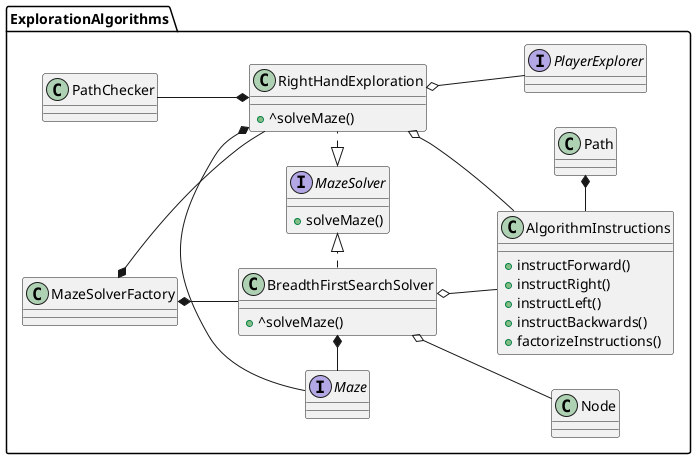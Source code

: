 @startuml

left to right direction
package ExplorationAlgorithms{
interface MazeSolver {
    + solveMaze()
}

interface Maze{

}


class PathChecker{ 

}

class Path{ 

}



class BreadthFirstSearchSolver {
    + ^solveMaze()

}

class RightHandExploration {
    + ^solveMaze()
}

interface PlayerExplorer{
}


RightHandExploration o-down- PlayerExplorer

RightHandExploration *-right- Maze
MazeSolverFactory  -[hidden]down- Maze
MazeSolver  -[hidden]left- Maze

BreadthFirstSearchSolver *-right- Maze




MazeSolver <|.left. BreadthFirstSearchSolver
MazeSolver <|.right. RightHandExploration
BreadthFirstSearchSolver o-down- Node

Path *-left- AlgorithmInstructions



 class AlgorithmInstructions {
        + instructForward()
        + instructRight()
        + instructLeft()
        + instructBackwards()
        + factorizeInstructions()
    }

class Node{ 

}

MazeSolverFactory *-- BreadthFirstSearchSolver
MazeSolverFactory *-- RightHandExploration
RightHandExploration *-up- PathChecker

BreadthFirstSearchSolver o-- AlgorithmInstructions
RightHandExploration o-- AlgorithmInstructions

}

' Exploration Algorithms Ends Here


newpage
package Entity{

enum Direction{ 
}

class Node {
    + Node(int, int)
    + getX(): int
    + getY(): int
}

interface PlayerExplorer {
        + turnRight()
        + turnLeft()
        + turnBackwards()
        + moveForward()
        + getExitLocation()
        + getCurrentLocation()
        + getOrientation()
    }

class Player {
    + ^turnRight()
    + ^turnLeft()
    + ^turnBackwards()
    + ^moveForward()
    + ^getExitLocation()
    + ^getCurrentLocation()
    + ^getOrientation()
    }


PlayerExplorer <|.up. Player
Player --> Direction

}

newpage 
package Mazes{

interface MazeExporter {
    + constructMaze() : Maze
}



enum Tile{
    WALL,
    PASS
}

enum Algorithms{

}


interface Maze {
    + getMazeWidth(): 
    + getMazeHeight(): 
    + getNeighbouringTiles(int, int)
    + isPassTile(int, int): boolean
    + getRowCoordinates(): List<Integer>
}


class MazeMatrix {
 + ^getMazeWidth(): 
    + ^getMazeHeight(): 
    + ^getNeighbouringTiles(int, int)
    + ^isPassTile(int, int): boolean
    + ^getRowCoordinates(): List<Integer>
   }


class MazeMatrixExporter {
    + ^constructMaze() : Maze


    }

 class MazeSolverFactory {
        + createSolver(String, Maze): MazeSolver
    }



Maze <|.up. MazeMatrix
MazeExporter <|.down. MazeMatrixExporter
MazeMatrixExporter -left-> Tile
MazeMatrix *-right- MazeMatrixExporter
MazeMatrix -up-> Tile

MazeSolverFactory *-left- Maze

MazeSolverFactory -down-> Algorithms

newpage
package Paths{

class PathChecker {
    + PathChecker(Maze)
    + canMoveLeft(PlayerExplorer): boolean
    + canMoveRight(PlayerExplorer): boolean
    + canMoveForward(PlayerExplorer): boolean
    + canFollowInstruction(Direction, PlayerExplorer): boolean
}


class Path {
    + toCharArray(): char[]
    + addInstruction(String): void
    + instructionAt(int): char
}

interface Maze{
}

interface InputVerifier{}

class Configurations

interface BenchMark

PathChecker *-right- Maze

Path o-down- BenchMark
Path o-left- InputVerifier
Path o-right- Configurations
}


newpage
package Utils{

enum Algorithms{
RIGHTHAND, 
BFS
}

enum Directions{
NORTH,
    EAST,
    SOUTH,
    WEST,
    F, 
    R, 
    L 
}

class Compass {
    + getRelativeDirection(Direction, Direction): Direction
}


Compass --> Directions

}


newpage
package Main{

class Configurations{
+ configure(): void
}

class Main{
}

interface MazeExporter{}
interface BenchMark{}
interface InputVerifier{}
interface MazeSolver{}

class MazeSolverFactory{}
class Path{}

enum Algorithms{}


Path o-down- Configurations

Configurations o-left- Main
Configurations o-right- MazeSolver
Configurations o-right- MazeExporter
Configurations o-up- MazeSolverFactory
Configurations o-down- InputVerifier
Configurations o-right- BenchMark





Configurations --> Algorithms



}
}
@enduml 